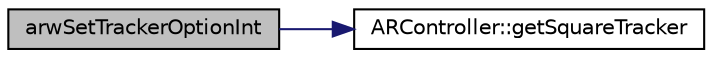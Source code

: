 digraph "arwSetTrackerOptionInt"
{
 // INTERACTIVE_SVG=YES
  edge [fontname="Helvetica",fontsize="10",labelfontname="Helvetica",labelfontsize="10"];
  node [fontname="Helvetica",fontsize="10",shape=record];
  rankdir="LR";
  Node1 [label="arwSetTrackerOptionInt",height=0.2,width=0.4,color="black", fillcolor="grey75", style="filled", fontcolor="black"];
  Node1 -> Node2 [color="midnightblue",fontsize="10",style="solid",fontname="Helvetica"];
  Node2 [label="ARController::getSquareTracker",height=0.2,width=0.4,color="black", fillcolor="white", style="filled",URL="$class_a_r_controller.html#aa910abed201696a4180c2f71a789e5a4"];
}
